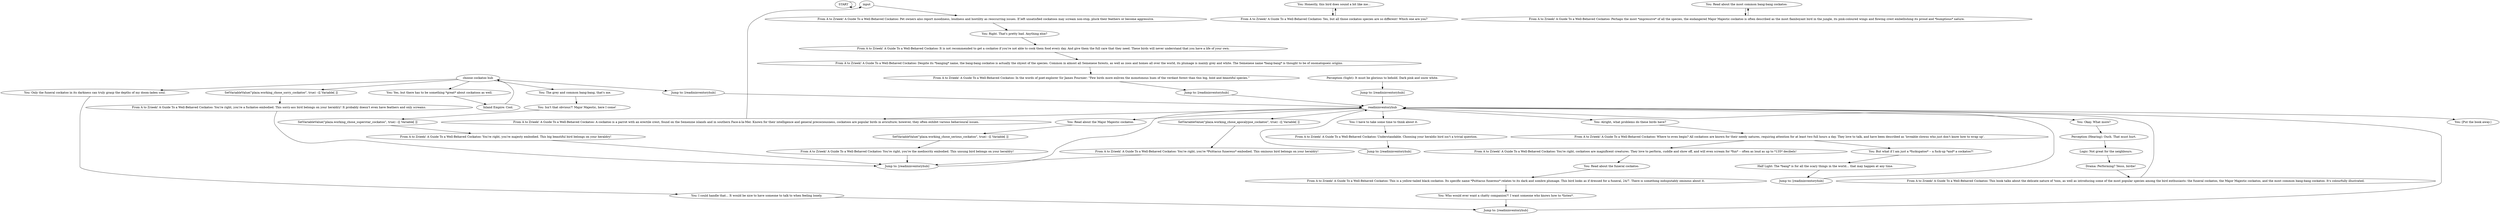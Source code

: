 # INVENTORY / COCKATOO
# From A to Zrieek! Guide to a Well-Behaved Cockatoo. After you have bought it. (Helen)
# ==================================================
digraph G {
	  0 [label="START"];
	  1 [label="input"];
	  2 [label="You: Okay. What more?"];
	  3 [label="You: Honestly, this bird does sound a bit like me..."];
	  4 [label="choose cockatoo hub"];
	  5 [label="Jump to: [readininventoryhub]"];
	  6 [label="You: But what if I am just a *fuckupatoo* -- a fuck-up *and* a cockatoo?!"];
	  7 [label="You: Who would ever want a chatty companion?! I want someone who knows how to *listen*."];
	  8 [label="Inland Empire: Cool."];
	  9 [label="From A to Zrieek! A Guide To a Well-Behaved Cockatoo: You're right, cockatoos are magnificent creatures. They love to perform, cuddle and show off, and will even scream for *fun* -- often as loud as up to *135* decibels!"];
	  10 [label="You: I could handle that... It would be nice to have someone to talk to when feeling lonely."];
	  11 [label="SetVariableValue(\"plaza.working_chose_apocalypse_cockatoo\", true) --[[ Variable[ ]]"];
	  12 [label="You: Read about the most common bang-bang cockatoo."];
	  13 [label="From A to Zrieek! A Guide To a Well-Behaved Cockatoo: In the words of poet-explorer Sir James Fournier: \"Few birds more enliven the monotonous hues of the verdant forest than this big, bold and beautiful species.\""];
	  14 [label="Half Light: The *bang* is for all the scary things in the world... that may happen at any time."];
	  15 [label="SetVariableValue(\"plaza.working_chose_sorry_cockatoo\", true) --[[ Variable[ ]]"];
	  16 [label="You: I have to take some time to think about it."];
	  17 [label="You: [Put the book away.]"];
	  18 [label="You: Read about the funeral cockatoo."];
	  19 [label="Perception (Hearing): Ouch. That must hurt."];
	  20 [label="From A to Zrieek! A Guide To a Well-Behaved Cockatoo: This book talks about the delicate nature of 'toos, as well as introducing some of the most popular species among the bird enthusiasts: the funeral cockatoo, the Major Majestic cockatoo, and the most common bang-bang cockatoo. It's colourfully illustrated."];
	  21 [label="Jump to: [readininventoryhub]"];
	  22 [label="Jump to: [readininventoryhub]"];
	  23 [label="Jump to: [readininventoryhub]"];
	  24 [label="From A to Zrieek! A Guide To a Well-Behaved Cockatoo: Pet owners also report moodiness, loudness and hostility as reoccurring issues. If left unsatisfied cockatoos may scream non-stop, pluck their feathers or become aggressive."];
	  25 [label="From A to Zrieek! A Guide To a Well-Behaved Cockatoo: A cockatoo is a parrot with an erectile crest, found on the Semenine islands and in southern Face-à-la-Mer. Known for their intelligence and general precociousness, cockatoos are popular birds in aviculture; however, they often exhibit various behavioural issues."];
	  26 [label="You: Yes, but there has to be something *great* about cockatoos as well."];
	  27 [label="You: The grey and common bang-bang, that's me."];
	  28 [label="You: Isn't that obvious?! Major Majestic, here I come!"];
	  29 [label="SetVariableValue(\"plaza.working_chose_serious_cockatoo\", true) --[[ Variable[ ]]"];
	  30 [label="From A to Zrieek! A Guide To a Well-Behaved Cockatoo: Perhaps the most *impressive* of all the species, the endangered Major Majestic cockatoo is often described as the most flamboyant bird in the jungle, its pink-coloured wings and flowing crest embellishing its proud and *bumptious* nature."];
	  31 [label="From A to Zrieek! A Guide To a Well-Behaved Cockatoo: Despite its *banging* name, the bang-bang cockatoo is actually the shyest of the species. Common in almost all Semenese forests, as well as zoos and homes all over the world, its plumage is mainly grey and white. The Semenese name *bang-bang* is thought to be of onomatopoeic origins."];
	  32 [label="Jump to: [readininventoryhub]"];
	  33 [label="Perception (Sight): It must be glorious to behold. Dark pink and snow white."];
	  34 [label="From A to Zrieek! A Guide To a Well-Behaved Cockatoo: Yes, but all those cockatoo species are so different! Which one are you?"];
	  35 [label="From A to Zrieek! A Guide To a Well-Behaved Cockatoo: You're right, you're majesty embodied. This big beautiful bird belongs on your heraldry!"];
	  36 [label="Jump to: [readininventoryhub]"];
	  37 [label="Drama: Performing? Yesss, birdie!"];
	  38 [label="You: Read about the Major Majestic cockatoo."];
	  39 [label="Logic: Not great for the neighbours."];
	  40 [label="From A to Zrieek! A Guide To a Well-Behaved Cockatoo: It is not recommended to get a cockatoo if you're not able to cook them food every day. And give them the full care that they need. These birds will never understand that you have a life of your own."];
	  41 [label="From A to Zrieek! A Guide To a Well-Behaved Cockatoo: Understandable. Choosing your heraldic bird isn't a trivial question."];
	  42 [label="From A to Zrieek! A Guide To a Well-Behaved Cockatoo: You're right, you're *Psittacus funereus* embodied. This ominous bird belongs on your heraldry!"];
	  43 [label="From A to Zrieek! A Guide To a Well-Behaved Cockatoo: You're right, you're the mediocrity embodied. This unsung bird belongs on your heraldry!"];
	  44 [label="From A to Zrieek! A Guide To a Well-Behaved Cockatoo: This is a yellow-tailed black cockatoo. Its specific name *Psittacus funereus* relates to its dark and sombre plumage. This bird looks as if dressed for a funeral, 24/7. There is something indisputably ominous about it."];
	  45 [label="Jump to: [readininventoryhub]"];
	  46 [label="readininventoryhub"];
	  47 [label="You: Alright, what problems do these birds have?"];
	  48 [label="From A to Zrieek! A Guide To a Well-Behaved Cockatoo: Where to even begin? All cockatoos are known for their needy natures, requiring attention for at least two full hours a day. They love to talk, and have been described as 'loveable clowns who just don't know how to wrap up'."];
	  49 [label="SetVariableValue(\"plaza.working_chose_superstar_cockatoo\", true) --[[ Variable[ ]]"];
	  50 [label="You: Only the funeral cockatoo in its darkness can truly grasp the depths of my doom-laden soul."];
	  51 [label="From A to Zrieek! A Guide To a Well-Behaved Cockatoo: You're right, you're a fuckatoo embodied. This sorry-ass bird belongs on your heraldry! It probably doesn't even have feathers and only screams."];
	  52 [label="You: Right. That's pretty bad. Anything else?"];
	  0 -> 0
	  1 -> 24
	  2 -> 19
	  3 -> 34
	  4 -> 5
	  4 -> 15
	  4 -> 50
	  4 -> 26
	  4 -> 27
	  5 -> 46
	  6 -> 14
	  7 -> 23
	  8 -> 4
	  9 -> 18
	  10 -> 23
	  11 -> 42
	  12 -> 30
	  13 -> 32
	  14 -> 36
	  15 -> 51
	  16 -> 41
	  18 -> 44
	  19 -> 39
	  20 -> 46
	  21 -> 46
	  22 -> 46
	  23 -> 46
	  24 -> 52
	  25 -> 1
	  26 -> 8
	  27 -> 28
	  28 -> 49
	  29 -> 43
	  30 -> 12
	  31 -> 13
	  32 -> 46
	  33 -> 21
	  34 -> 3
	  35 -> 45
	  36 -> 46
	  37 -> 20
	  38 -> 29
	  39 -> 37
	  40 -> 31
	  41 -> 22
	  42 -> 45
	  43 -> 45
	  44 -> 7
	  45 -> 46
	  46 -> 2
	  46 -> 38
	  46 -> 11
	  46 -> 47
	  46 -> 16
	  46 -> 17
	  46 -> 25
	  47 -> 48
	  48 -> 9
	  48 -> 6
	  49 -> 35
	  50 -> 10
	  51 -> 45
	  52 -> 40
}

